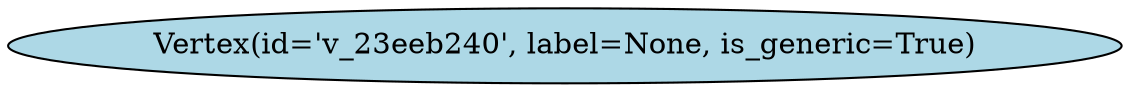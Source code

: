 digraph EG {
  rankdir=TB;
  node [shape=ellipse, style=filled, fillcolor=lightblue];
  edge [color=darkblue];

  "Vertex(id='v_23eeb240', label=None, is_generic=True)" [label="Vertex(id='v_23eeb240', label=None, is_generic=True)"];
}